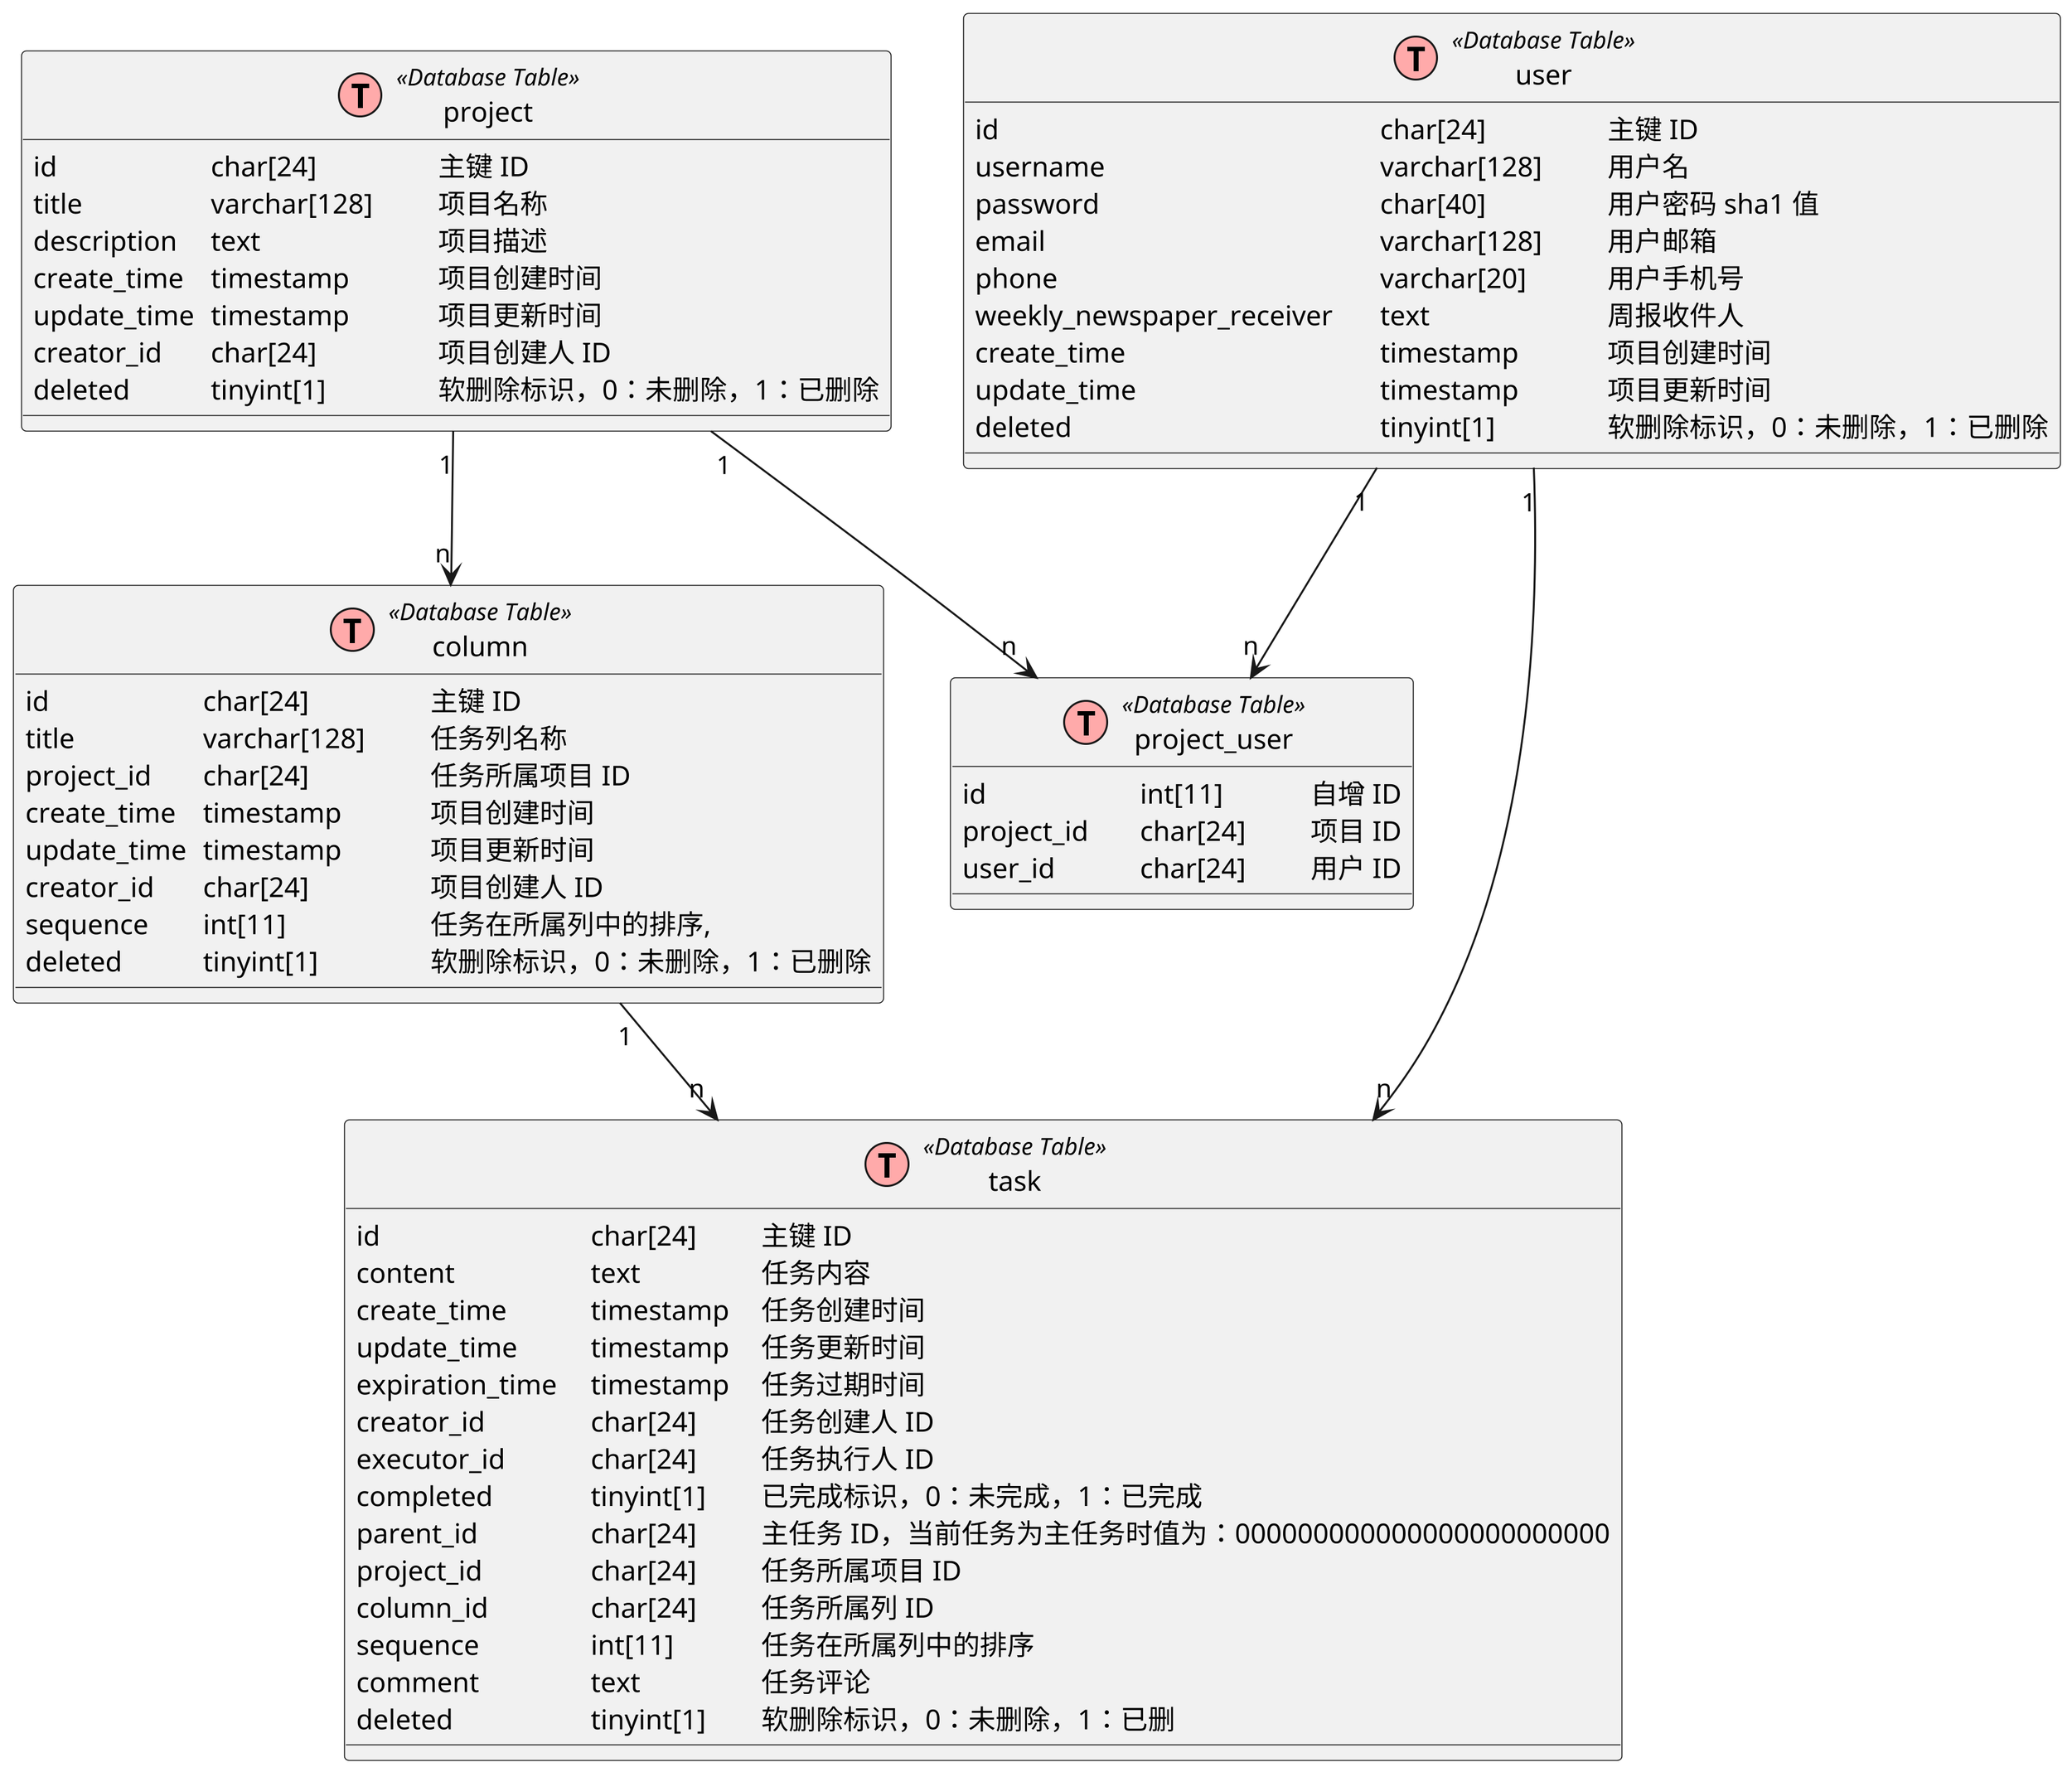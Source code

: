 @startuml simworkbench_database_relation
skinparam dpi 300

!define TABLE (T,#FFAAAA) Database Table

class task << TABLE >> {
id \t\t\t\t char[24] \t 主键 ID
content \t\t\t text \t\t 任务内容
create_time \t\t timestamp \t 任务创建时间
update_time \t\t timestamp \t 任务更新时间
expiration_time \t timestamp \t 任务过期时间
creator_id \t\t char[24] \t 任务创建人 ID
executor_id \t\t char[24] \t 任务执行人 ID
completed \t\t tinyint[1] \t 已完成标识，0：未完成，1：已完成
parent_id \t\t char[24] \t 主任务 ID，当前任务为主任务时值为：000000000000000000000000
project_id \t\t char[24] \t 任务所属项目 ID
column_id \t\t char[24] \t 任务所属列 ID
sequence \t\t int[11] \t\t 任务在所属列中的排序
comment \t\t text \t\t 任务评论
deleted \t\t\t tinyint[1] \t 软删除标识，0：未删除，1：已删
}

class project << TABLE >> {
id \t\t\t char[24] \t\t 主键 ID
title \t\t\t varchar[128] \t 项目名称
description \t text \t\t\t 项目描述
create_time \t timestamp \t\t 项目创建时间
update_time \t timestamp \t\t 项目更新时间
creator_id \t char[24] \t\t 项目创建人 ID
deleted \t\t tinyint[1] \t\t 软删除标识，0：未删除，1：已删除
}

class column << TABLE >> {
id \t\t\t char[24] \t\t 主键 ID
title \t\t\t varchar[128] \t 任务列名称
project_id \t char[24] \t\t 任务所属项目 ID
create_time \t timestamp \t\t 项目创建时间
update_time \t timestamp \t\t 项目更新时间
creator_id \t char[24] \t\t 项目创建人 ID
sequence \t int[11] \t\t\t 任务在所属列中的排序,
deleted \t\t tinyint[1] \t\t 软删除标识，0：未删除，1：已删除
}

class user << TABLE >> {
id \t\t\t\t\t\t\t char[24] \t\t 主键 ID
username \t\t\t\t\t varchar[128] \t 用户名
password \t\t\t\t\t char[40] \t\t 用户密码 sha1 值
email \t\t\t\t\t\t varchar[128] \t 用户邮箱
phone \t\t\t\t\t\t varchar[20] \t\t 用户手机号
weekly_newspaper_receiver \t text \t\t\t 周报收件人
create_time \t\t\t\t\t timestamp \t\t 项目创建时间
update_time \t\t\t\t\t timestamp \t\t 项目更新时间
deleted \t\t\t\t\t\t tinyint[1] \t\t 软删除标识，0：未删除，1：已删除
}

class project_user << TABLE >> {
id \t\t\t int[11] \t\t 自增 ID 
project_id \t char[24] \t 项目 ID
user_id \t\t char[24] \t 用户 ID
}

project "1" --> "n" project_user
user "1" --> "n" project_user
user "1" --> "n" task
project "1" --> "n" column
column "1" --> "n" task

@enduml